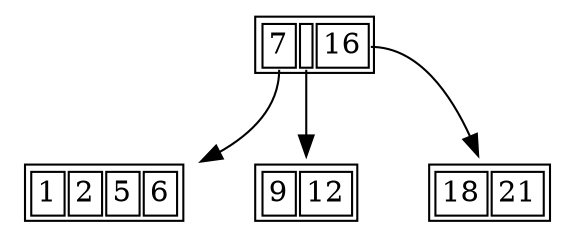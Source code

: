 digraph G {
  node [shape = plaintext,height=.1];
  Record0 [ label=< <table><tr><td port="f0">7</td><td port="f1"></td><td port="f2">16</td></tr></table> >];
  Record1 [ label=< <table><tr><td>1</td><td>2</td><td>5</td><td>6</td></tr></table> >];
  Record2 [ label=< <table><tr><td>9</td><td>12</td></tr></table> >];
  Record3 [ label=< <table><tr><td>18</td><td>21</td></tr></table> >];
  "Record0":f0 -> "Record1";
  "Record0":f1 -> "Record2";
  "Record0":f2 -> "Record3";
}
